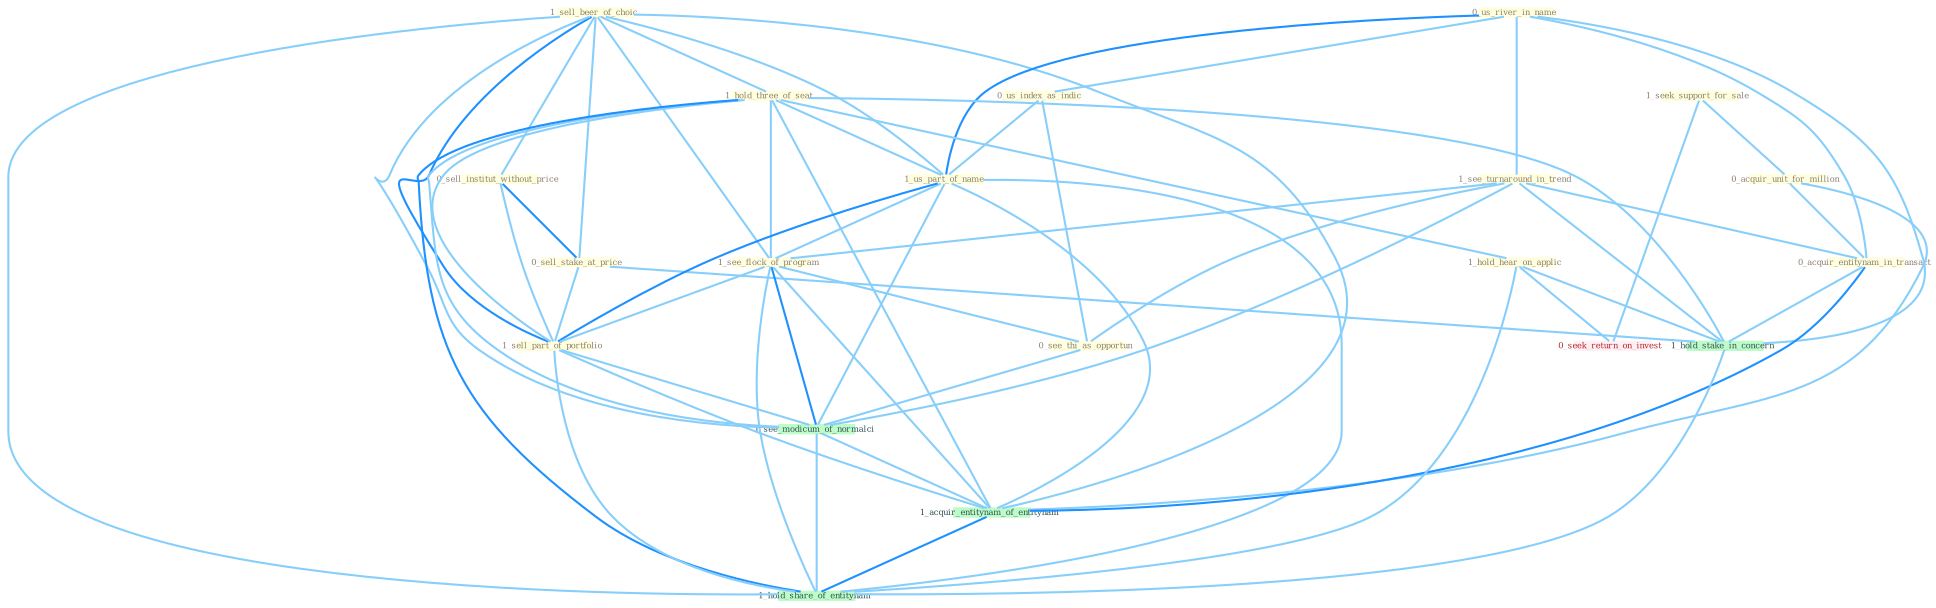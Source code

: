 Graph G{ 
    node
    [shape=polygon,style=filled,width=.5,height=.06,color="#BDFCC9",fixedsize=true,fontsize=4,
    fontcolor="#2f4f4f"];
    {node
    [color="#ffffe0", fontcolor="#8b7d6b"] "1_sell_beer_of_choic " "0_us_river_in_name " "1_seek_support_for_sale " "0_acquir_unit_for_million " "0_us_index_as_indic " "1_hold_three_of_seat " "0_sell_institut_without_price " "1_see_turnaround_in_trend " "0_sell_stake_at_price " "1_us_part_of_name " "0_acquir_entitynam_in_transact " "1_hold_hear_on_applic " "1_see_flock_of_program " "0_see_thi_as_opportun " "1_sell_part_of_portfolio "}
{node [color="#fff0f5", fontcolor="#b22222"] "0_seek_return_on_invest "}
edge [color="#B0E2FF"];

	"1_sell_beer_of_choic " -- "1_hold_three_of_seat " [w="1", color="#87cefa" ];
	"1_sell_beer_of_choic " -- "0_sell_institut_without_price " [w="1", color="#87cefa" ];
	"1_sell_beer_of_choic " -- "0_sell_stake_at_price " [w="1", color="#87cefa" ];
	"1_sell_beer_of_choic " -- "1_us_part_of_name " [w="1", color="#87cefa" ];
	"1_sell_beer_of_choic " -- "1_see_flock_of_program " [w="1", color="#87cefa" ];
	"1_sell_beer_of_choic " -- "1_sell_part_of_portfolio " [w="2", color="#1e90ff" , len=0.8];
	"1_sell_beer_of_choic " -- "1_see_modicum_of_normalci " [w="1", color="#87cefa" ];
	"1_sell_beer_of_choic " -- "1_acquir_entitynam_of_entitynam " [w="1", color="#87cefa" ];
	"1_sell_beer_of_choic " -- "1_hold_share_of_entitynam " [w="1", color="#87cefa" ];
	"0_us_river_in_name " -- "0_us_index_as_indic " [w="1", color="#87cefa" ];
	"0_us_river_in_name " -- "1_see_turnaround_in_trend " [w="1", color="#87cefa" ];
	"0_us_river_in_name " -- "1_us_part_of_name " [w="2", color="#1e90ff" , len=0.8];
	"0_us_river_in_name " -- "0_acquir_entitynam_in_transact " [w="1", color="#87cefa" ];
	"0_us_river_in_name " -- "1_hold_stake_in_concern " [w="1", color="#87cefa" ];
	"1_seek_support_for_sale " -- "0_acquir_unit_for_million " [w="1", color="#87cefa" ];
	"1_seek_support_for_sale " -- "0_seek_return_on_invest " [w="1", color="#87cefa" ];
	"0_acquir_unit_for_million " -- "0_acquir_entitynam_in_transact " [w="1", color="#87cefa" ];
	"0_acquir_unit_for_million " -- "1_acquir_entitynam_of_entitynam " [w="1", color="#87cefa" ];
	"0_us_index_as_indic " -- "1_us_part_of_name " [w="1", color="#87cefa" ];
	"0_us_index_as_indic " -- "0_see_thi_as_opportun " [w="1", color="#87cefa" ];
	"1_hold_three_of_seat " -- "1_us_part_of_name " [w="1", color="#87cefa" ];
	"1_hold_three_of_seat " -- "1_hold_hear_on_applic " [w="1", color="#87cefa" ];
	"1_hold_three_of_seat " -- "1_see_flock_of_program " [w="1", color="#87cefa" ];
	"1_hold_three_of_seat " -- "1_sell_part_of_portfolio " [w="1", color="#87cefa" ];
	"1_hold_three_of_seat " -- "1_hold_stake_in_concern " [w="1", color="#87cefa" ];
	"1_hold_three_of_seat " -- "1_see_modicum_of_normalci " [w="1", color="#87cefa" ];
	"1_hold_three_of_seat " -- "1_acquir_entitynam_of_entitynam " [w="1", color="#87cefa" ];
	"1_hold_three_of_seat " -- "1_hold_share_of_entitynam " [w="2", color="#1e90ff" , len=0.8];
	"0_sell_institut_without_price " -- "0_sell_stake_at_price " [w="2", color="#1e90ff" , len=0.8];
	"0_sell_institut_without_price " -- "1_sell_part_of_portfolio " [w="1", color="#87cefa" ];
	"1_see_turnaround_in_trend " -- "0_acquir_entitynam_in_transact " [w="1", color="#87cefa" ];
	"1_see_turnaround_in_trend " -- "1_see_flock_of_program " [w="1", color="#87cefa" ];
	"1_see_turnaround_in_trend " -- "0_see_thi_as_opportun " [w="1", color="#87cefa" ];
	"1_see_turnaround_in_trend " -- "1_hold_stake_in_concern " [w="1", color="#87cefa" ];
	"1_see_turnaround_in_trend " -- "1_see_modicum_of_normalci " [w="1", color="#87cefa" ];
	"0_sell_stake_at_price " -- "1_sell_part_of_portfolio " [w="1", color="#87cefa" ];
	"0_sell_stake_at_price " -- "1_hold_stake_in_concern " [w="1", color="#87cefa" ];
	"1_us_part_of_name " -- "1_see_flock_of_program " [w="1", color="#87cefa" ];
	"1_us_part_of_name " -- "1_sell_part_of_portfolio " [w="2", color="#1e90ff" , len=0.8];
	"1_us_part_of_name " -- "1_see_modicum_of_normalci " [w="1", color="#87cefa" ];
	"1_us_part_of_name " -- "1_acquir_entitynam_of_entitynam " [w="1", color="#87cefa" ];
	"1_us_part_of_name " -- "1_hold_share_of_entitynam " [w="1", color="#87cefa" ];
	"0_acquir_entitynam_in_transact " -- "1_hold_stake_in_concern " [w="1", color="#87cefa" ];
	"0_acquir_entitynam_in_transact " -- "1_acquir_entitynam_of_entitynam " [w="2", color="#1e90ff" , len=0.8];
	"1_hold_hear_on_applic " -- "1_hold_stake_in_concern " [w="1", color="#87cefa" ];
	"1_hold_hear_on_applic " -- "0_seek_return_on_invest " [w="1", color="#87cefa" ];
	"1_hold_hear_on_applic " -- "1_hold_share_of_entitynam " [w="1", color="#87cefa" ];
	"1_see_flock_of_program " -- "0_see_thi_as_opportun " [w="1", color="#87cefa" ];
	"1_see_flock_of_program " -- "1_sell_part_of_portfolio " [w="1", color="#87cefa" ];
	"1_see_flock_of_program " -- "1_see_modicum_of_normalci " [w="2", color="#1e90ff" , len=0.8];
	"1_see_flock_of_program " -- "1_acquir_entitynam_of_entitynam " [w="1", color="#87cefa" ];
	"1_see_flock_of_program " -- "1_hold_share_of_entitynam " [w="1", color="#87cefa" ];
	"0_see_thi_as_opportun " -- "1_see_modicum_of_normalci " [w="1", color="#87cefa" ];
	"1_sell_part_of_portfolio " -- "1_see_modicum_of_normalci " [w="1", color="#87cefa" ];
	"1_sell_part_of_portfolio " -- "1_acquir_entitynam_of_entitynam " [w="1", color="#87cefa" ];
	"1_sell_part_of_portfolio " -- "1_hold_share_of_entitynam " [w="1", color="#87cefa" ];
	"1_hold_stake_in_concern " -- "1_hold_share_of_entitynam " [w="1", color="#87cefa" ];
	"1_see_modicum_of_normalci " -- "1_acquir_entitynam_of_entitynam " [w="1", color="#87cefa" ];
	"1_see_modicum_of_normalci " -- "1_hold_share_of_entitynam " [w="1", color="#87cefa" ];
	"1_acquir_entitynam_of_entitynam " -- "1_hold_share_of_entitynam " [w="2", color="#1e90ff" , len=0.8];
}